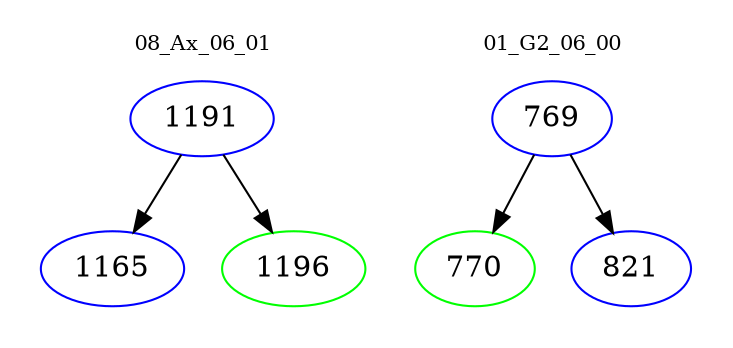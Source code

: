 digraph{
subgraph cluster_0 {
color = white
label = "08_Ax_06_01";
fontsize=10;
T0_1191 [label="1191", color="blue"]
T0_1191 -> T0_1165 [color="black"]
T0_1165 [label="1165", color="blue"]
T0_1191 -> T0_1196 [color="black"]
T0_1196 [label="1196", color="green"]
}
subgraph cluster_1 {
color = white
label = "01_G2_06_00";
fontsize=10;
T1_769 [label="769", color="blue"]
T1_769 -> T1_770 [color="black"]
T1_770 [label="770", color="green"]
T1_769 -> T1_821 [color="black"]
T1_821 [label="821", color="blue"]
}
}
